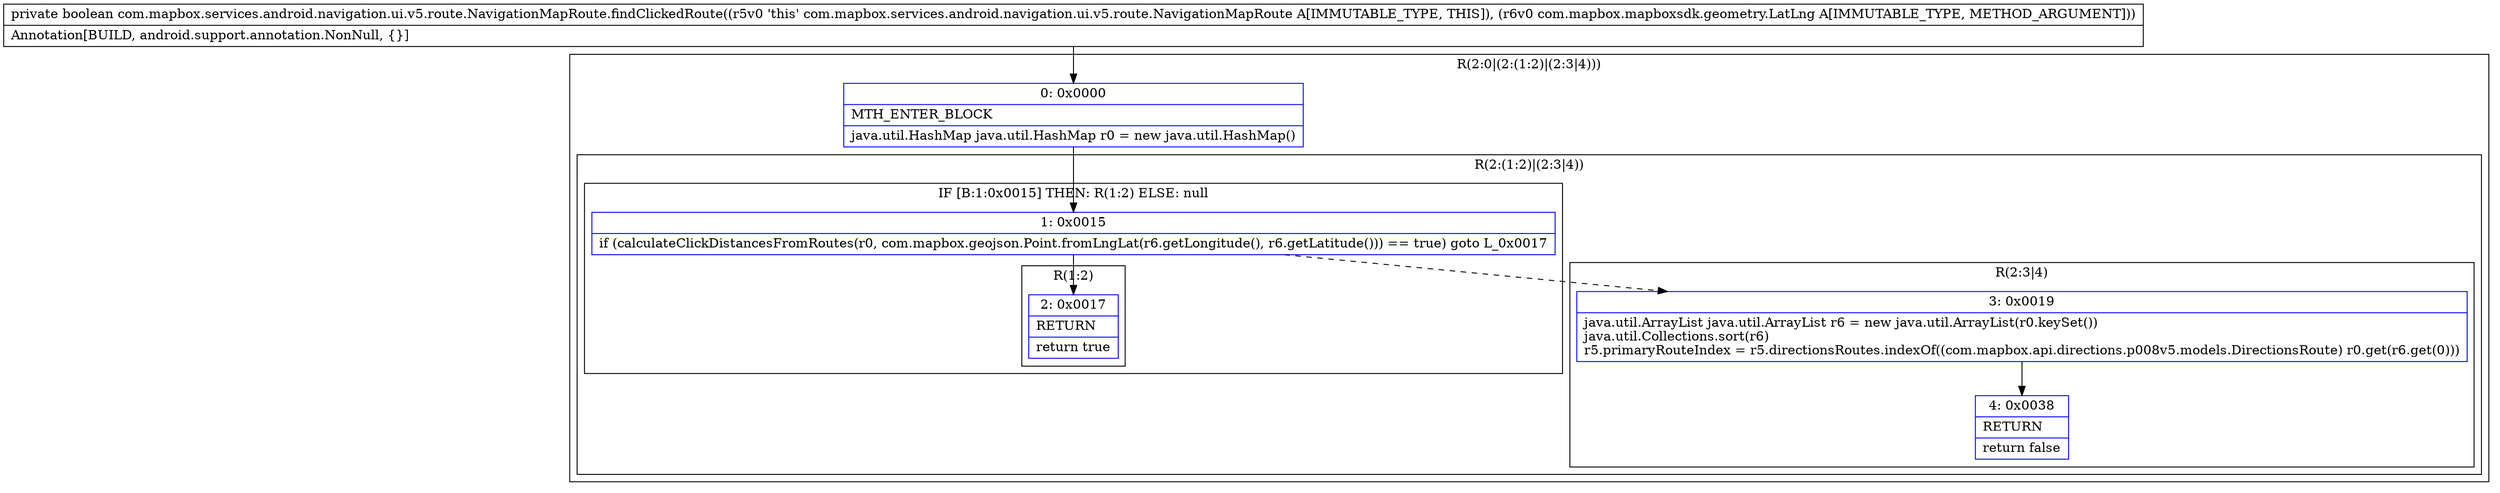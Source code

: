 digraph "CFG forcom.mapbox.services.android.navigation.ui.v5.route.NavigationMapRoute.findClickedRoute(Lcom\/mapbox\/mapboxsdk\/geometry\/LatLng;)Z" {
subgraph cluster_Region_1427000643 {
label = "R(2:0|(2:(1:2)|(2:3|4)))";
node [shape=record,color=blue];
Node_0 [shape=record,label="{0\:\ 0x0000|MTH_ENTER_BLOCK\l|java.util.HashMap java.util.HashMap r0 = new java.util.HashMap()\l}"];
subgraph cluster_Region_1618824670 {
label = "R(2:(1:2)|(2:3|4))";
node [shape=record,color=blue];
subgraph cluster_IfRegion_1536110745 {
label = "IF [B:1:0x0015] THEN: R(1:2) ELSE: null";
node [shape=record,color=blue];
Node_1 [shape=record,label="{1\:\ 0x0015|if (calculateClickDistancesFromRoutes(r0, com.mapbox.geojson.Point.fromLngLat(r6.getLongitude(), r6.getLatitude())) == true) goto L_0x0017\l}"];
subgraph cluster_Region_1833044745 {
label = "R(1:2)";
node [shape=record,color=blue];
Node_2 [shape=record,label="{2\:\ 0x0017|RETURN\l|return true\l}"];
}
}
subgraph cluster_Region_1238781128 {
label = "R(2:3|4)";
node [shape=record,color=blue];
Node_3 [shape=record,label="{3\:\ 0x0019|java.util.ArrayList java.util.ArrayList r6 = new java.util.ArrayList(r0.keySet())\ljava.util.Collections.sort(r6)\lr5.primaryRouteIndex = r5.directionsRoutes.indexOf((com.mapbox.api.directions.p008v5.models.DirectionsRoute) r0.get(r6.get(0)))\l}"];
Node_4 [shape=record,label="{4\:\ 0x0038|RETURN\l|return false\l}"];
}
}
}
MethodNode[shape=record,label="{private boolean com.mapbox.services.android.navigation.ui.v5.route.NavigationMapRoute.findClickedRoute((r5v0 'this' com.mapbox.services.android.navigation.ui.v5.route.NavigationMapRoute A[IMMUTABLE_TYPE, THIS]), (r6v0 com.mapbox.mapboxsdk.geometry.LatLng A[IMMUTABLE_TYPE, METHOD_ARGUMENT]))  | Annotation[BUILD, android.support.annotation.NonNull, \{\}]\l}"];
MethodNode -> Node_0;
Node_0 -> Node_1;
Node_1 -> Node_2;
Node_1 -> Node_3[style=dashed];
Node_3 -> Node_4;
}

